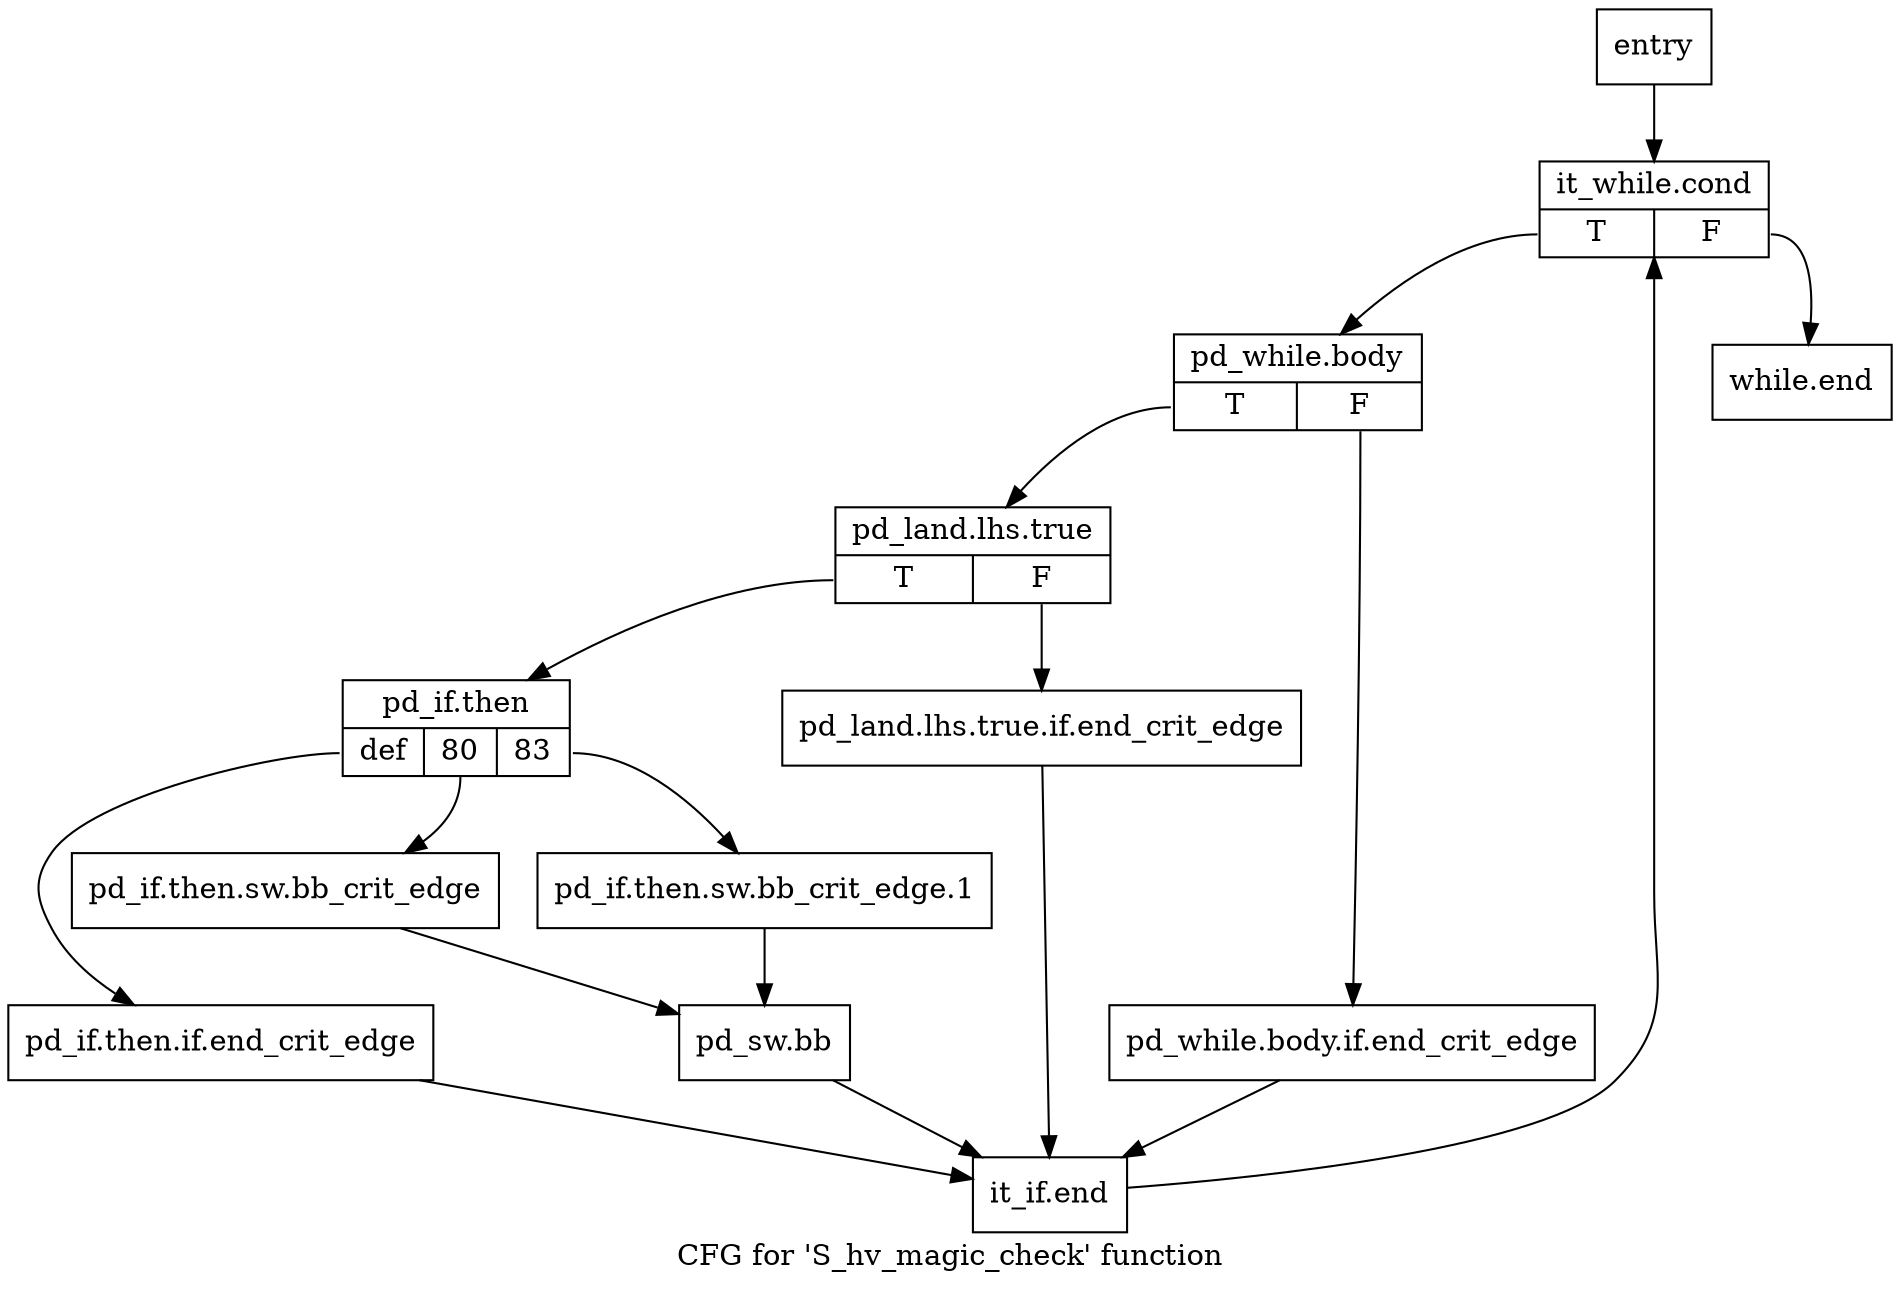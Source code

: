 digraph "CFG for 'S_hv_magic_check' function" {
	label="CFG for 'S_hv_magic_check' function";

	Node0x2653db0 [shape=record,label="{entry}"];
	Node0x2653db0 -> Node0x2653e00;
	Node0x2653e00 [shape=record,label="{it_while.cond|{<s0>T|<s1>F}}"];
	Node0x2653e00:s0 -> Node0x2653e50;
	Node0x2653e00:s1 -> Node0x2654170;
	Node0x2653e50 [shape=record,label="{pd_while.body|{<s0>T|<s1>F}}"];
	Node0x2653e50:s0 -> Node0x2653ef0;
	Node0x2653e50:s1 -> Node0x2653ea0;
	Node0x2653ea0 [shape=record,label="{pd_while.body.if.end_crit_edge}"];
	Node0x2653ea0 -> Node0x2654120;
	Node0x2653ef0 [shape=record,label="{pd_land.lhs.true|{<s0>T|<s1>F}}"];
	Node0x2653ef0:s0 -> Node0x2653f90;
	Node0x2653ef0:s1 -> Node0x2653f40;
	Node0x2653f40 [shape=record,label="{pd_land.lhs.true.if.end_crit_edge}"];
	Node0x2653f40 -> Node0x2654120;
	Node0x2653f90 [shape=record,label="{pd_if.then|{<s0>def|<s1>80|<s2>83}}"];
	Node0x2653f90:s0 -> Node0x2654080;
	Node0x2653f90:s1 -> Node0x2654030;
	Node0x2653f90:s2 -> Node0x2653fe0;
	Node0x2653fe0 [shape=record,label="{pd_if.then.sw.bb_crit_edge.1}"];
	Node0x2653fe0 -> Node0x26540d0;
	Node0x2654030 [shape=record,label="{pd_if.then.sw.bb_crit_edge}"];
	Node0x2654030 -> Node0x26540d0;
	Node0x2654080 [shape=record,label="{pd_if.then.if.end_crit_edge}"];
	Node0x2654080 -> Node0x2654120;
	Node0x26540d0 [shape=record,label="{pd_sw.bb}"];
	Node0x26540d0 -> Node0x2654120;
	Node0x2654120 [shape=record,label="{it_if.end}"];
	Node0x2654120 -> Node0x2653e00;
	Node0x2654170 [shape=record,label="{while.end}"];
}
